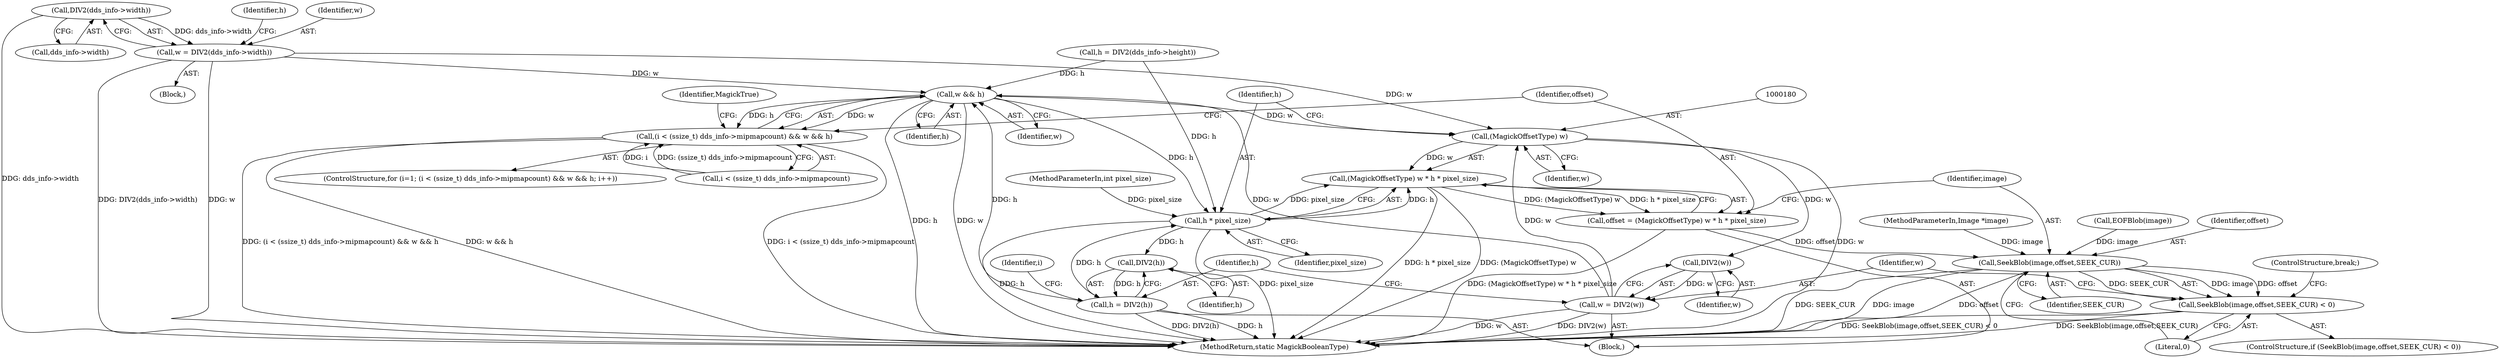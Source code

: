 digraph "0_ImageMagick_3ab016764c7f787829d9065440d86f5609765110@pointer" {
"1000148" [label="(Call,DIV2(dds_info->width))"];
"1000146" [label="(Call,w = DIV2(dds_info->width))"];
"1000170" [label="(Call,w && h)"];
"1000162" [label="(Call,(i < (ssize_t) dds_info->mipmapcount) && w && h)"];
"1000179" [label="(Call,(MagickOffsetType) w)"];
"1000178" [label="(Call,(MagickOffsetType) w * h * pixel_size)"];
"1000176" [label="(Call,offset = (MagickOffsetType) w * h * pixel_size)"];
"1000187" [label="(Call,SeekBlob(image,offset,SEEK_CUR))"];
"1000186" [label="(Call,SeekBlob(image,offset,SEEK_CUR) < 0)"];
"1000195" [label="(Call,DIV2(w))"];
"1000193" [label="(Call,w = DIV2(w))"];
"1000182" [label="(Call,h * pixel_size)"];
"1000199" [label="(Call,DIV2(h))"];
"1000197" [label="(Call,h = DIV2(h))"];
"1000190" [label="(Identifier,SEEK_CUR)"];
"1000177" [label="(Identifier,offset)"];
"1000194" [label="(Identifier,w)"];
"1000192" [label="(ControlStructure,break;)"];
"1000114" [label="(Call,EOFBlob(image))"];
"1000200" [label="(Identifier,h)"];
"1000186" [label="(Call,SeekBlob(image,offset,SEEK_CUR) < 0)"];
"1000184" [label="(Identifier,pixel_size)"];
"1000203" [label="(MethodReturn,static MagickBooleanType)"];
"1000195" [label="(Call,DIV2(w))"];
"1000152" [label="(Call,h = DIV2(dds_info->height))"];
"1000182" [label="(Call,h * pixel_size)"];
"1000174" [label="(Identifier,i)"];
"1000191" [label="(Literal,0)"];
"1000198" [label="(Identifier,h)"];
"1000105" [label="(MethodParameterIn,int pixel_size)"];
"1000162" [label="(Call,(i < (ssize_t) dds_info->mipmapcount) && w && h)"];
"1000187" [label="(Call,SeekBlob(image,offset,SEEK_CUR))"];
"1000145" [label="(Block,)"];
"1000171" [label="(Identifier,w)"];
"1000183" [label="(Identifier,h)"];
"1000197" [label="(Call,h = DIV2(h))"];
"1000178" [label="(Call,(MagickOffsetType) w * h * pixel_size)"];
"1000189" [label="(Identifier,offset)"];
"1000176" [label="(Call,offset = (MagickOffsetType) w * h * pixel_size)"];
"1000170" [label="(Call,w && h)"];
"1000103" [label="(MethodParameterIn,Image *image)"];
"1000146" [label="(Call,w = DIV2(dds_info->width))"];
"1000158" [label="(ControlStructure,for (i=1; (i < (ssize_t) dds_info->mipmapcount) && w && h; i++))"];
"1000175" [label="(Block,)"];
"1000196" [label="(Identifier,w)"];
"1000148" [label="(Call,DIV2(dds_info->width))"];
"1000149" [label="(Call,dds_info->width)"];
"1000153" [label="(Identifier,h)"];
"1000163" [label="(Call,i < (ssize_t) dds_info->mipmapcount)"];
"1000188" [label="(Identifier,image)"];
"1000172" [label="(Identifier,h)"];
"1000147" [label="(Identifier,w)"];
"1000179" [label="(Call,(MagickOffsetType) w)"];
"1000193" [label="(Call,w = DIV2(w))"];
"1000202" [label="(Identifier,MagickTrue)"];
"1000181" [label="(Identifier,w)"];
"1000185" [label="(ControlStructure,if (SeekBlob(image,offset,SEEK_CUR) < 0))"];
"1000199" [label="(Call,DIV2(h))"];
"1000148" -> "1000146"  [label="AST: "];
"1000148" -> "1000149"  [label="CFG: "];
"1000149" -> "1000148"  [label="AST: "];
"1000146" -> "1000148"  [label="CFG: "];
"1000148" -> "1000203"  [label="DDG: dds_info->width"];
"1000148" -> "1000146"  [label="DDG: dds_info->width"];
"1000146" -> "1000145"  [label="AST: "];
"1000147" -> "1000146"  [label="AST: "];
"1000153" -> "1000146"  [label="CFG: "];
"1000146" -> "1000203"  [label="DDG: DIV2(dds_info->width)"];
"1000146" -> "1000203"  [label="DDG: w"];
"1000146" -> "1000170"  [label="DDG: w"];
"1000146" -> "1000179"  [label="DDG: w"];
"1000170" -> "1000162"  [label="AST: "];
"1000170" -> "1000171"  [label="CFG: "];
"1000170" -> "1000172"  [label="CFG: "];
"1000171" -> "1000170"  [label="AST: "];
"1000172" -> "1000170"  [label="AST: "];
"1000162" -> "1000170"  [label="CFG: "];
"1000170" -> "1000203"  [label="DDG: h"];
"1000170" -> "1000203"  [label="DDG: w"];
"1000170" -> "1000162"  [label="DDG: w"];
"1000170" -> "1000162"  [label="DDG: h"];
"1000193" -> "1000170"  [label="DDG: w"];
"1000152" -> "1000170"  [label="DDG: h"];
"1000197" -> "1000170"  [label="DDG: h"];
"1000170" -> "1000179"  [label="DDG: w"];
"1000170" -> "1000182"  [label="DDG: h"];
"1000162" -> "1000158"  [label="AST: "];
"1000162" -> "1000163"  [label="CFG: "];
"1000163" -> "1000162"  [label="AST: "];
"1000177" -> "1000162"  [label="CFG: "];
"1000202" -> "1000162"  [label="CFG: "];
"1000162" -> "1000203"  [label="DDG: w && h"];
"1000162" -> "1000203"  [label="DDG: i < (ssize_t) dds_info->mipmapcount"];
"1000162" -> "1000203"  [label="DDG: (i < (ssize_t) dds_info->mipmapcount) && w && h"];
"1000163" -> "1000162"  [label="DDG: i"];
"1000163" -> "1000162"  [label="DDG: (ssize_t) dds_info->mipmapcount"];
"1000179" -> "1000178"  [label="AST: "];
"1000179" -> "1000181"  [label="CFG: "];
"1000180" -> "1000179"  [label="AST: "];
"1000181" -> "1000179"  [label="AST: "];
"1000183" -> "1000179"  [label="CFG: "];
"1000179" -> "1000203"  [label="DDG: w"];
"1000179" -> "1000178"  [label="DDG: w"];
"1000193" -> "1000179"  [label="DDG: w"];
"1000179" -> "1000195"  [label="DDG: w"];
"1000178" -> "1000176"  [label="AST: "];
"1000178" -> "1000182"  [label="CFG: "];
"1000182" -> "1000178"  [label="AST: "];
"1000176" -> "1000178"  [label="CFG: "];
"1000178" -> "1000203"  [label="DDG: h * pixel_size"];
"1000178" -> "1000203"  [label="DDG: (MagickOffsetType) w"];
"1000178" -> "1000176"  [label="DDG: (MagickOffsetType) w"];
"1000178" -> "1000176"  [label="DDG: h * pixel_size"];
"1000182" -> "1000178"  [label="DDG: h"];
"1000182" -> "1000178"  [label="DDG: pixel_size"];
"1000176" -> "1000175"  [label="AST: "];
"1000177" -> "1000176"  [label="AST: "];
"1000188" -> "1000176"  [label="CFG: "];
"1000176" -> "1000203"  [label="DDG: (MagickOffsetType) w * h * pixel_size"];
"1000176" -> "1000187"  [label="DDG: offset"];
"1000187" -> "1000186"  [label="AST: "];
"1000187" -> "1000190"  [label="CFG: "];
"1000188" -> "1000187"  [label="AST: "];
"1000189" -> "1000187"  [label="AST: "];
"1000190" -> "1000187"  [label="AST: "];
"1000191" -> "1000187"  [label="CFG: "];
"1000187" -> "1000203"  [label="DDG: SEEK_CUR"];
"1000187" -> "1000203"  [label="DDG: image"];
"1000187" -> "1000203"  [label="DDG: offset"];
"1000187" -> "1000186"  [label="DDG: image"];
"1000187" -> "1000186"  [label="DDG: offset"];
"1000187" -> "1000186"  [label="DDG: SEEK_CUR"];
"1000114" -> "1000187"  [label="DDG: image"];
"1000103" -> "1000187"  [label="DDG: image"];
"1000186" -> "1000185"  [label="AST: "];
"1000186" -> "1000191"  [label="CFG: "];
"1000191" -> "1000186"  [label="AST: "];
"1000192" -> "1000186"  [label="CFG: "];
"1000194" -> "1000186"  [label="CFG: "];
"1000186" -> "1000203"  [label="DDG: SeekBlob(image,offset,SEEK_CUR) < 0"];
"1000186" -> "1000203"  [label="DDG: SeekBlob(image,offset,SEEK_CUR)"];
"1000195" -> "1000193"  [label="AST: "];
"1000195" -> "1000196"  [label="CFG: "];
"1000196" -> "1000195"  [label="AST: "];
"1000193" -> "1000195"  [label="CFG: "];
"1000195" -> "1000193"  [label="DDG: w"];
"1000193" -> "1000175"  [label="AST: "];
"1000194" -> "1000193"  [label="AST: "];
"1000198" -> "1000193"  [label="CFG: "];
"1000193" -> "1000203"  [label="DDG: w"];
"1000193" -> "1000203"  [label="DDG: DIV2(w)"];
"1000182" -> "1000184"  [label="CFG: "];
"1000183" -> "1000182"  [label="AST: "];
"1000184" -> "1000182"  [label="AST: "];
"1000182" -> "1000203"  [label="DDG: pixel_size"];
"1000182" -> "1000203"  [label="DDG: h"];
"1000152" -> "1000182"  [label="DDG: h"];
"1000197" -> "1000182"  [label="DDG: h"];
"1000105" -> "1000182"  [label="DDG: pixel_size"];
"1000182" -> "1000199"  [label="DDG: h"];
"1000199" -> "1000197"  [label="AST: "];
"1000199" -> "1000200"  [label="CFG: "];
"1000200" -> "1000199"  [label="AST: "];
"1000197" -> "1000199"  [label="CFG: "];
"1000199" -> "1000197"  [label="DDG: h"];
"1000197" -> "1000175"  [label="AST: "];
"1000198" -> "1000197"  [label="AST: "];
"1000174" -> "1000197"  [label="CFG: "];
"1000197" -> "1000203"  [label="DDG: DIV2(h)"];
"1000197" -> "1000203"  [label="DDG: h"];
}

